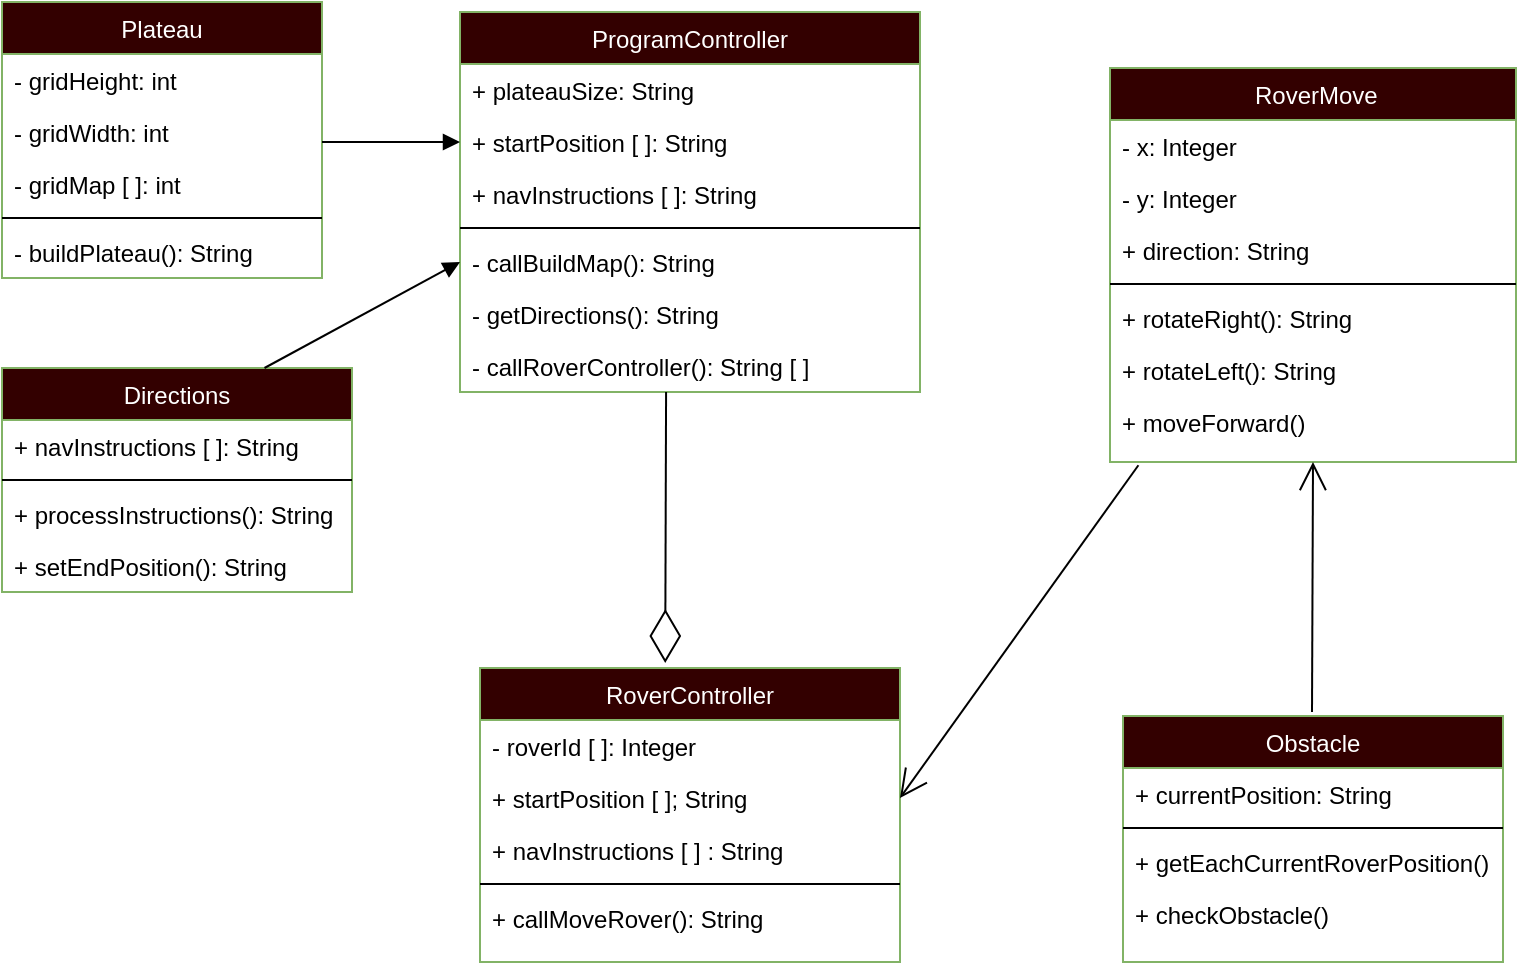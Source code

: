 <mxfile version="15.5.4" type="embed"><diagram id="C5RBs43oDa-KdzZeNtuy" name="Page-1"><mxGraphModel dx="802" dy="537" grid="1" gridSize="10" guides="1" tooltips="1" connect="1" arrows="1" fold="1" page="1" pageScale="1" pageWidth="827" pageHeight="1169" math="0" shadow="0"><root><mxCell id="WIyWlLk6GJQsqaUBKTNV-0"/><mxCell id="WIyWlLk6GJQsqaUBKTNV-1" parent="WIyWlLk6GJQsqaUBKTNV-0"/><mxCell id="zkfFHV4jXpPFQw0GAbJ--6" value="Plateau" style="swimlane;fontStyle=0;align=center;verticalAlign=top;childLayout=stackLayout;horizontal=1;startSize=26;horizontalStack=0;resizeParent=1;resizeLast=0;collapsible=1;marginBottom=0;rounded=0;shadow=0;strokeWidth=1;fillColor=#330000;strokeColor=#82b366;fontColor=#FFFFFF;" parent="WIyWlLk6GJQsqaUBKTNV-1" vertex="1"><mxGeometry x="35" y="30" width="160" height="138" as="geometry"><mxRectangle x="130" y="380" width="160" height="26" as="alternateBounds"/></mxGeometry></mxCell><mxCell id="zkfFHV4jXpPFQw0GAbJ--7" value="- gridHeight: int" style="text;align=left;verticalAlign=top;spacingLeft=4;spacingRight=4;overflow=hidden;rotatable=0;points=[[0,0.5],[1,0.5]];portConstraint=eastwest;" parent="zkfFHV4jXpPFQw0GAbJ--6" vertex="1"><mxGeometry y="26" width="160" height="26" as="geometry"/></mxCell><mxCell id="zkfFHV4jXpPFQw0GAbJ--8" value="- gridWidth: int" style="text;align=left;verticalAlign=top;spacingLeft=4;spacingRight=4;overflow=hidden;rotatable=0;points=[[0,0.5],[1,0.5]];portConstraint=eastwest;rounded=0;shadow=0;html=0;" parent="zkfFHV4jXpPFQw0GAbJ--6" vertex="1"><mxGeometry y="52" width="160" height="26" as="geometry"/></mxCell><mxCell id="hSb6sBCyw228-_JQEsBA-104" value="- gridMap [ ]: int" style="text;align=left;verticalAlign=top;spacingLeft=4;spacingRight=4;overflow=hidden;rotatable=0;points=[[0,0.5],[1,0.5]];portConstraint=eastwest;rounded=0;shadow=0;html=0;" parent="zkfFHV4jXpPFQw0GAbJ--6" vertex="1"><mxGeometry y="78" width="160" height="26" as="geometry"/></mxCell><mxCell id="zkfFHV4jXpPFQw0GAbJ--9" value="" style="line;html=1;strokeWidth=1;align=left;verticalAlign=middle;spacingTop=-1;spacingLeft=3;spacingRight=3;rotatable=0;labelPosition=right;points=[];portConstraint=eastwest;" parent="zkfFHV4jXpPFQw0GAbJ--6" vertex="1"><mxGeometry y="104" width="160" height="8" as="geometry"/></mxCell><mxCell id="zkfFHV4jXpPFQw0GAbJ--10" value="- buildPlateau(): String" style="text;align=left;verticalAlign=top;spacingLeft=4;spacingRight=4;overflow=hidden;rotatable=0;points=[[0,0.5],[1,0.5]];portConstraint=eastwest;fontStyle=0" parent="zkfFHV4jXpPFQw0GAbJ--6" vertex="1"><mxGeometry y="112" width="160" height="26" as="geometry"/></mxCell><mxCell id="zkfFHV4jXpPFQw0GAbJ--17" value=" RoverMove" style="swimlane;fontStyle=0;align=center;verticalAlign=top;childLayout=stackLayout;horizontal=1;startSize=26;horizontalStack=0;resizeParent=1;resizeLast=0;collapsible=1;marginBottom=0;rounded=0;shadow=0;strokeWidth=1;fillColor=#330000;strokeColor=#82b366;fontColor=#FFFFFF;" parent="WIyWlLk6GJQsqaUBKTNV-1" vertex="1"><mxGeometry x="589" y="63" width="203" height="197" as="geometry"><mxRectangle x="550" y="140" width="160" height="26" as="alternateBounds"/></mxGeometry></mxCell><mxCell id="hSb6sBCyw228-_JQEsBA-59" value="- x: Integer" style="text;align=left;verticalAlign=top;spacingLeft=4;spacingRight=4;overflow=hidden;rotatable=0;points=[[0,0.5],[1,0.5]];portConstraint=eastwest;" parent="zkfFHV4jXpPFQw0GAbJ--17" vertex="1"><mxGeometry y="26" width="203" height="26" as="geometry"/></mxCell><mxCell id="hSb6sBCyw228-_JQEsBA-74" value="- y: Integer" style="text;align=left;verticalAlign=top;spacingLeft=4;spacingRight=4;overflow=hidden;rotatable=0;points=[[0,0.5],[1,0.5]];portConstraint=eastwest;" parent="zkfFHV4jXpPFQw0GAbJ--17" vertex="1"><mxGeometry y="52" width="203" height="26" as="geometry"/></mxCell><mxCell id="hSb6sBCyw228-_JQEsBA-60" value="+ direction: String " style="text;align=left;verticalAlign=top;spacingLeft=4;spacingRight=4;overflow=hidden;rotatable=0;points=[[0,0.5],[1,0.5]];portConstraint=eastwest;rounded=0;shadow=0;html=0;" parent="zkfFHV4jXpPFQw0GAbJ--17" vertex="1"><mxGeometry y="78" width="203" height="26" as="geometry"/></mxCell><mxCell id="zkfFHV4jXpPFQw0GAbJ--23" value="" style="line;html=1;strokeWidth=1;align=left;verticalAlign=middle;spacingTop=-1;spacingLeft=3;spacingRight=3;rotatable=0;labelPosition=right;points=[];portConstraint=eastwest;" parent="zkfFHV4jXpPFQw0GAbJ--17" vertex="1"><mxGeometry y="104" width="203" height="8" as="geometry"/></mxCell><mxCell id="zkfFHV4jXpPFQw0GAbJ--24" value="+ rotateRight(): String" style="text;align=left;verticalAlign=top;spacingLeft=4;spacingRight=4;overflow=hidden;rotatable=0;points=[[0,0.5],[1,0.5]];portConstraint=eastwest;" parent="zkfFHV4jXpPFQw0GAbJ--17" vertex="1"><mxGeometry y="112" width="203" height="26" as="geometry"/></mxCell><mxCell id="zkfFHV4jXpPFQw0GAbJ--25" value="+ rotateLeft(): String" style="text;align=left;verticalAlign=top;spacingLeft=4;spacingRight=4;overflow=hidden;rotatable=0;points=[[0,0.5],[1,0.5]];portConstraint=eastwest;" parent="zkfFHV4jXpPFQw0GAbJ--17" vertex="1"><mxGeometry y="138" width="203" height="26" as="geometry"/></mxCell><mxCell id="hSb6sBCyw228-_JQEsBA-18" value="+ moveForward()" style="text;align=left;verticalAlign=top;spacingLeft=4;spacingRight=4;overflow=hidden;rotatable=0;points=[[0,0.5],[1,0.5]];portConstraint=eastwest;" parent="zkfFHV4jXpPFQw0GAbJ--17" vertex="1"><mxGeometry y="164" width="203" height="26" as="geometry"/></mxCell><mxCell id="hSb6sBCyw228-_JQEsBA-0" value="ProgramController" style="swimlane;fontStyle=0;align=center;verticalAlign=top;childLayout=stackLayout;horizontal=1;startSize=26;horizontalStack=0;resizeParent=1;resizeLast=0;collapsible=1;marginBottom=0;rounded=0;shadow=0;strokeWidth=1;fillColor=#330000;strokeColor=#82b366;swimlaneFillColor=default;fontColor=#FFFFFF;" parent="WIyWlLk6GJQsqaUBKTNV-1" vertex="1"><mxGeometry x="264" y="35" width="230" height="190" as="geometry"><mxRectangle x="230" y="140" width="160" height="26" as="alternateBounds"/></mxGeometry></mxCell><mxCell id="hSb6sBCyw228-_JQEsBA-1" value="+ plateauSize: String" style="text;align=left;verticalAlign=top;spacingLeft=4;spacingRight=4;overflow=hidden;rotatable=0;points=[[0,0.5],[1,0.5]];portConstraint=eastwest;" parent="hSb6sBCyw228-_JQEsBA-0" vertex="1"><mxGeometry y="26" width="230" height="26" as="geometry"/></mxCell><mxCell id="hSb6sBCyw228-_JQEsBA-120" value="" style="html=1;verticalAlign=bottom;labelBackgroundColor=none;endArrow=block;endFill=1;rounded=0;entryX=0;entryY=0.5;entryDx=0;entryDy=0;" parent="hSb6sBCyw228-_JQEsBA-0" target="hSb6sBCyw228-_JQEsBA-77" edge="1"><mxGeometry width="160" relative="1" as="geometry"><mxPoint x="-69" y="65" as="sourcePoint"/><mxPoint x="21" y="64.41" as="targetPoint"/></mxGeometry></mxCell><mxCell id="hSb6sBCyw228-_JQEsBA-77" value="+ startPosition [ ]: String" style="text;align=left;verticalAlign=top;spacingLeft=4;spacingRight=4;overflow=hidden;rotatable=0;points=[[0,0.5],[1,0.5]];portConstraint=eastwest;" parent="hSb6sBCyw228-_JQEsBA-0" vertex="1"><mxGeometry y="52" width="230" height="26" as="geometry"/></mxCell><mxCell id="hSb6sBCyw228-_JQEsBA-82" value="+ navInstructions [ ]: String" style="text;align=left;verticalAlign=top;spacingLeft=4;spacingRight=4;overflow=hidden;rotatable=0;points=[[0,0.5],[1,0.5]];portConstraint=eastwest;rounded=0;shadow=0;html=0;" parent="hSb6sBCyw228-_JQEsBA-0" vertex="1"><mxGeometry y="78" width="230" height="26" as="geometry"/></mxCell><mxCell id="hSb6sBCyw228-_JQEsBA-4" value="" style="line;html=1;strokeWidth=1;align=left;verticalAlign=middle;spacingTop=-1;spacingLeft=3;spacingRight=3;rotatable=0;labelPosition=right;points=[];portConstraint=eastwest;" parent="hSb6sBCyw228-_JQEsBA-0" vertex="1"><mxGeometry y="104" width="230" height="8" as="geometry"/></mxCell><mxCell id="hSb6sBCyw228-_JQEsBA-101" value="- callBuildMap(): String" style="text;align=left;verticalAlign=top;spacingLeft=4;spacingRight=4;overflow=hidden;rotatable=0;points=[[0,0.5],[1,0.5]];portConstraint=eastwest;rounded=0;shadow=0;html=0;" parent="hSb6sBCyw228-_JQEsBA-0" vertex="1"><mxGeometry y="112" width="230" height="26" as="geometry"/></mxCell><mxCell id="hSb6sBCyw228-_JQEsBA-105" value="- getDirections(): String" style="text;align=left;verticalAlign=top;spacingLeft=4;spacingRight=4;overflow=hidden;rotatable=0;points=[[0,0.5],[1,0.5]];portConstraint=eastwest;rounded=0;shadow=0;html=0;" parent="hSb6sBCyw228-_JQEsBA-0" vertex="1"><mxGeometry y="138" width="230" height="26" as="geometry"/></mxCell><mxCell id="hSb6sBCyw228-_JQEsBA-100" value="- callRoverController(): String [ ]" style="text;align=left;verticalAlign=top;spacingLeft=4;spacingRight=4;overflow=hidden;rotatable=0;points=[[0,0.5],[1,0.5]];portConstraint=eastwest;rounded=0;shadow=0;html=0;" parent="hSb6sBCyw228-_JQEsBA-0" vertex="1"><mxGeometry y="164" width="230" height="26" as="geometry"/></mxCell><mxCell id="hSb6sBCyw228-_JQEsBA-30" value="RoverController" style="swimlane;fontStyle=0;align=center;verticalAlign=top;childLayout=stackLayout;horizontal=1;startSize=26;horizontalStack=0;resizeParent=1;resizeLast=0;collapsible=1;marginBottom=0;rounded=0;shadow=0;strokeWidth=1;fillColor=#330000;strokeColor=#82b366;fontColor=#FFFFFF;" parent="WIyWlLk6GJQsqaUBKTNV-1" vertex="1"><mxGeometry x="274" y="363" width="210" height="147" as="geometry"><mxRectangle x="550" y="140" width="160" height="26" as="alternateBounds"/></mxGeometry></mxCell><mxCell id="hSb6sBCyw228-_JQEsBA-70" value="- roverId [ ]: Integer" style="text;align=left;verticalAlign=top;spacingLeft=4;spacingRight=4;overflow=hidden;rotatable=0;points=[[0,0.5],[1,0.5]];portConstraint=eastwest;" parent="hSb6sBCyw228-_JQEsBA-30" vertex="1"><mxGeometry y="26" width="210" height="26" as="geometry"/></mxCell><mxCell id="hSb6sBCyw228-_JQEsBA-92" value="+ startPosition [ ]; String " style="text;align=left;verticalAlign=top;spacingLeft=4;spacingRight=4;overflow=hidden;rotatable=0;points=[[0,0.5],[1,0.5]];portConstraint=eastwest;" parent="hSb6sBCyw228-_JQEsBA-30" vertex="1"><mxGeometry y="52" width="210" height="26" as="geometry"/></mxCell><mxCell id="hSb6sBCyw228-_JQEsBA-31" value="+ navInstructions [ ] : String" style="text;align=left;verticalAlign=top;spacingLeft=4;spacingRight=4;overflow=hidden;rotatable=0;points=[[0,0.5],[1,0.5]];portConstraint=eastwest;" parent="hSb6sBCyw228-_JQEsBA-30" vertex="1"><mxGeometry y="78" width="210" height="26" as="geometry"/></mxCell><mxCell id="hSb6sBCyw228-_JQEsBA-36" value="" style="line;html=1;strokeWidth=1;align=left;verticalAlign=middle;spacingTop=-1;spacingLeft=3;spacingRight=3;rotatable=0;labelPosition=right;points=[];portConstraint=eastwest;" parent="hSb6sBCyw228-_JQEsBA-30" vertex="1"><mxGeometry y="104" width="210" height="8" as="geometry"/></mxCell><mxCell id="hSb6sBCyw228-_JQEsBA-119" value="+ callMoveRover(): String &#10;" style="text;align=left;verticalAlign=top;spacingLeft=4;spacingRight=4;overflow=hidden;rotatable=0;points=[[0,0.5],[1,0.5]];portConstraint=eastwest;" parent="hSb6sBCyw228-_JQEsBA-30" vertex="1"><mxGeometry y="112" width="210" height="26" as="geometry"/></mxCell><mxCell id="hSb6sBCyw228-_JQEsBA-40" value="Obstacle" style="swimlane;fontStyle=0;align=center;verticalAlign=top;childLayout=stackLayout;horizontal=1;startSize=26;horizontalStack=0;resizeParent=1;resizeLast=0;collapsible=1;marginBottom=0;rounded=0;shadow=0;strokeWidth=1;fillColor=#330000;strokeColor=#82b366;fontColor=#FFFFFF;" parent="WIyWlLk6GJQsqaUBKTNV-1" vertex="1"><mxGeometry x="595.5" y="387" width="190" height="123" as="geometry"><mxRectangle x="550" y="140" width="160" height="26" as="alternateBounds"/></mxGeometry></mxCell><mxCell id="hSb6sBCyw228-_JQEsBA-125" value="+ currentPosition: String" style="text;align=left;verticalAlign=top;spacingLeft=4;spacingRight=4;overflow=hidden;rotatable=0;points=[[0,0.5],[1,0.5]];portConstraint=eastwest;" parent="hSb6sBCyw228-_JQEsBA-40" vertex="1"><mxGeometry y="26" width="190" height="26" as="geometry"/></mxCell><mxCell id="hSb6sBCyw228-_JQEsBA-46" value="" style="line;html=1;strokeWidth=1;align=left;verticalAlign=middle;spacingTop=-1;spacingLeft=3;spacingRight=3;rotatable=0;labelPosition=right;points=[];portConstraint=eastwest;" parent="hSb6sBCyw228-_JQEsBA-40" vertex="1"><mxGeometry y="52" width="190" height="8" as="geometry"/></mxCell><mxCell id="hSb6sBCyw228-_JQEsBA-57" value="+ getEachCurrentRoverPosition()" style="text;align=left;verticalAlign=top;spacingLeft=4;spacingRight=4;overflow=hidden;rotatable=0;points=[[0,0.5],[1,0.5]];portConstraint=eastwest;" parent="hSb6sBCyw228-_JQEsBA-40" vertex="1"><mxGeometry y="60" width="190" height="26" as="geometry"/></mxCell><mxCell id="hSb6sBCyw228-_JQEsBA-56" value="+ checkObstacle()" style="text;align=left;verticalAlign=top;spacingLeft=4;spacingRight=4;overflow=hidden;rotatable=0;points=[[0,0.5],[1,0.5]];portConstraint=eastwest;" parent="hSb6sBCyw228-_JQEsBA-40" vertex="1"><mxGeometry y="86" width="190" height="26" as="geometry"/></mxCell><mxCell id="hSb6sBCyw228-_JQEsBA-106" value="Directions" style="swimlane;fontStyle=0;align=center;verticalAlign=top;childLayout=stackLayout;horizontal=1;startSize=26;horizontalStack=0;resizeParent=1;resizeLast=0;collapsible=1;marginBottom=0;rounded=0;shadow=0;strokeWidth=1;fillColor=#330000;strokeColor=#82b366;fontColor=#FFFFFF;" parent="WIyWlLk6GJQsqaUBKTNV-1" vertex="1"><mxGeometry x="35" y="213" width="175" height="112" as="geometry"><mxRectangle x="550" y="140" width="160" height="26" as="alternateBounds"/></mxGeometry></mxCell><mxCell id="hSb6sBCyw228-_JQEsBA-107" value="+ navInstructions [ ]: String" style="text;align=left;verticalAlign=top;spacingLeft=4;spacingRight=4;overflow=hidden;rotatable=0;points=[[0,0.5],[1,0.5]];portConstraint=eastwest;" parent="hSb6sBCyw228-_JQEsBA-106" vertex="1"><mxGeometry y="26" width="175" height="26" as="geometry"/></mxCell><mxCell id="hSb6sBCyw228-_JQEsBA-110" value="" style="line;html=1;strokeWidth=1;align=left;verticalAlign=middle;spacingTop=-1;spacingLeft=3;spacingRight=3;rotatable=0;labelPosition=right;points=[];portConstraint=eastwest;" parent="hSb6sBCyw228-_JQEsBA-106" vertex="1"><mxGeometry y="52" width="175" height="8" as="geometry"/></mxCell><mxCell id="hSb6sBCyw228-_JQEsBA-111" value="+ processInstructions(): String &#10;" style="text;align=left;verticalAlign=top;spacingLeft=4;spacingRight=4;overflow=hidden;rotatable=0;points=[[0,0.5],[1,0.5]];portConstraint=eastwest;" parent="hSb6sBCyw228-_JQEsBA-106" vertex="1"><mxGeometry y="60" width="175" height="26" as="geometry"/></mxCell><mxCell id="J-X8GjPtFG8bFXp7aOoa-0" value="+ setEndPosition(): String" style="text;align=left;verticalAlign=top;spacingLeft=4;spacingRight=4;overflow=hidden;rotatable=0;points=[[0,0.5],[1,0.5]];portConstraint=eastwest;" parent="hSb6sBCyw228-_JQEsBA-106" vertex="1"><mxGeometry y="86" width="175" height="26" as="geometry"/></mxCell><mxCell id="hSb6sBCyw228-_JQEsBA-117" value="" style="endArrow=diamondThin;endFill=0;endSize=24;html=1;rounded=0;exitX=0.448;exitY=1;exitDx=0;exitDy=0;exitPerimeter=0;entryX=0.441;entryY=-0.017;entryDx=0;entryDy=0;entryPerimeter=0;" parent="WIyWlLk6GJQsqaUBKTNV-1" source="hSb6sBCyw228-_JQEsBA-100" target="hSb6sBCyw228-_JQEsBA-30" edge="1"><mxGeometry width="160" relative="1" as="geometry"><mxPoint x="435" y="353" as="sourcePoint"/><mxPoint x="595" y="353" as="targetPoint"/></mxGeometry></mxCell><mxCell id="hSb6sBCyw228-_JQEsBA-121" value="" style="html=1;verticalAlign=bottom;labelBackgroundColor=none;endArrow=block;endFill=1;rounded=0;exitX=0.75;exitY=0;exitDx=0;exitDy=0;entryX=0;entryY=0.5;entryDx=0;entryDy=0;" parent="WIyWlLk6GJQsqaUBKTNV-1" source="hSb6sBCyw228-_JQEsBA-106" target="hSb6sBCyw228-_JQEsBA-101" edge="1"><mxGeometry width="160" relative="1" as="geometry"><mxPoint x="445" y="253" as="sourcePoint"/><mxPoint x="605" y="253" as="targetPoint"/></mxGeometry></mxCell><mxCell id="hSb6sBCyw228-_JQEsBA-123" value="" style="endArrow=open;endFill=1;endSize=12;html=1;rounded=0;entryX=1;entryY=0.5;entryDx=0;entryDy=0;exitX=0.07;exitY=1.331;exitDx=0;exitDy=0;exitPerimeter=0;" parent="WIyWlLk6GJQsqaUBKTNV-1" source="hSb6sBCyw228-_JQEsBA-18" target="hSb6sBCyw228-_JQEsBA-92" edge="1"><mxGeometry width="160" relative="1" as="geometry"><mxPoint x="586.97" y="282.874" as="sourcePoint"/><mxPoint x="605" y="253" as="targetPoint"/></mxGeometry></mxCell><mxCell id="hSb6sBCyw228-_JQEsBA-124" value="" style="endArrow=open;endFill=1;endSize=12;html=1;rounded=0;entryX=0.5;entryY=1;entryDx=0;entryDy=0;" parent="WIyWlLk6GJQsqaUBKTNV-1" target="zkfFHV4jXpPFQw0GAbJ--17" edge="1"><mxGeometry width="160" relative="1" as="geometry"><mxPoint x="690" y="385" as="sourcePoint"/><mxPoint x="690" y="305" as="targetPoint"/><Array as="points"/></mxGeometry></mxCell></root></mxGraphModel></diagram></mxfile>